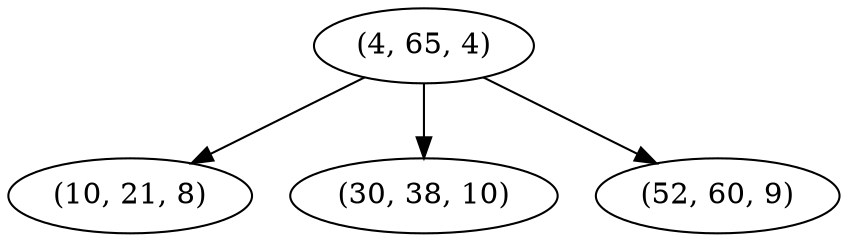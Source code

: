 digraph tree {
    "(4, 65, 4)";
    "(10, 21, 8)";
    "(30, 38, 10)";
    "(52, 60, 9)";
    "(4, 65, 4)" -> "(10, 21, 8)";
    "(4, 65, 4)" -> "(30, 38, 10)";
    "(4, 65, 4)" -> "(52, 60, 9)";
}

